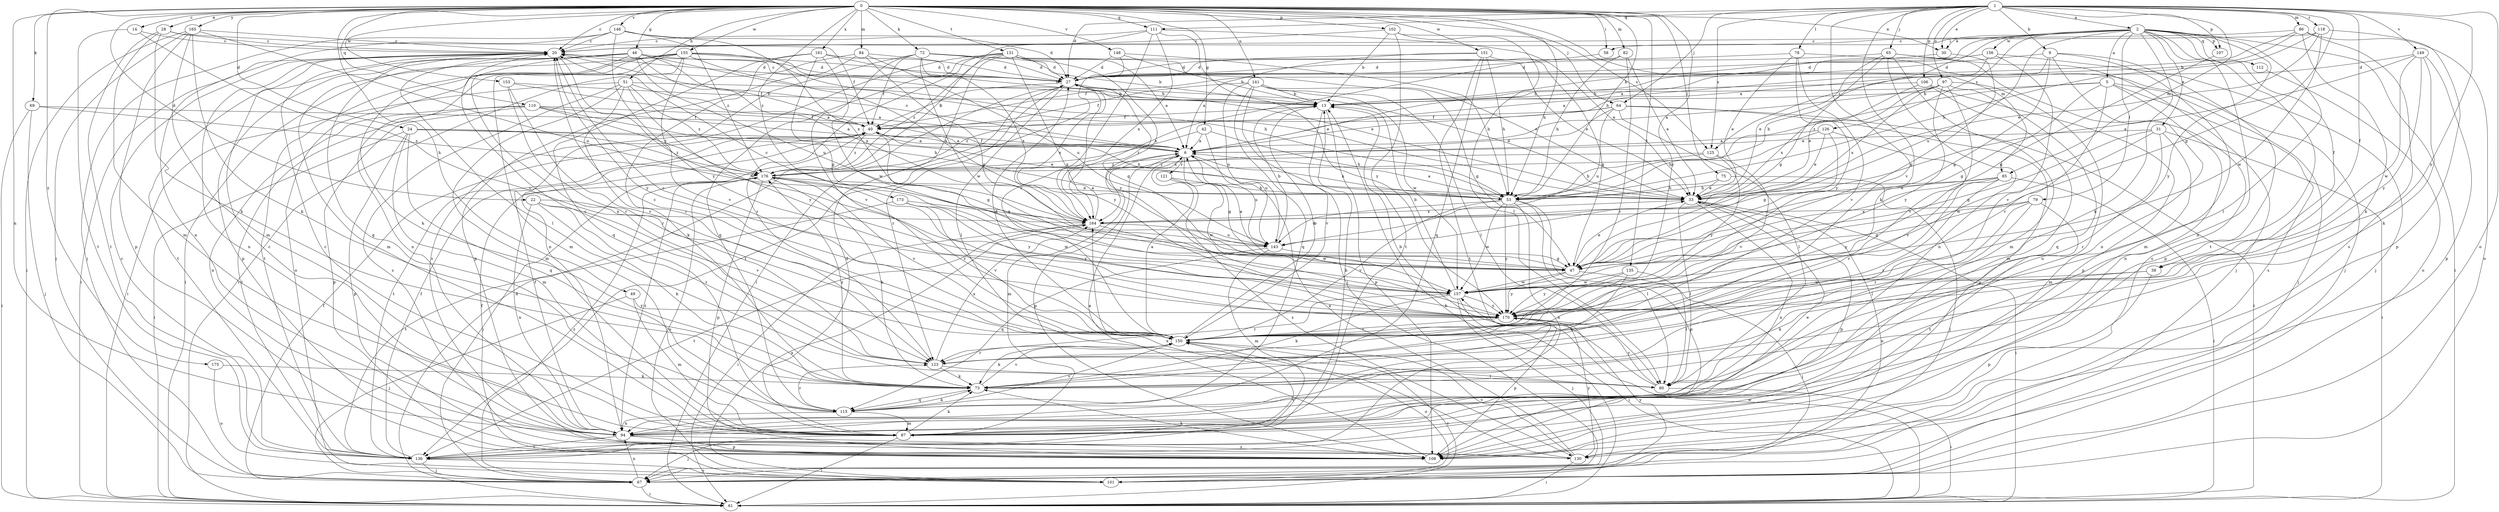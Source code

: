 strict digraph  {
0;
1;
2;
5;
6;
9;
13;
14;
20;
22;
24;
27;
28;
30;
31;
33;
38;
40;
42;
46;
47;
49;
51;
53;
58;
61;
64;
65;
67;
69;
72;
73;
75;
78;
79;
80;
82;
84;
85;
86;
87;
94;
97;
101;
102;
106;
107;
108;
110;
111;
112;
115;
118;
121;
123;
125;
126;
130;
131;
135;
136;
141;
143;
146;
148;
149;
150;
151;
153;
155;
156;
157;
161;
164;
165;
170;
173;
175;
176;
0 -> 14  [label=c];
0 -> 20  [label=c];
0 -> 22  [label=d];
0 -> 24  [label=d];
0 -> 28  [label=e];
0 -> 30  [label=e];
0 -> 42  [label=g];
0 -> 46  [label=g];
0 -> 49  [label=h];
0 -> 51  [label=h];
0 -> 53  [label=h];
0 -> 58  [label=i];
0 -> 64  [label=j];
0 -> 69  [label=k];
0 -> 72  [label=k];
0 -> 75  [label=l];
0 -> 82  [label=m];
0 -> 84  [label=m];
0 -> 85  [label=m];
0 -> 94  [label=n];
0 -> 102  [label=p];
0 -> 110  [label=q];
0 -> 111  [label=q];
0 -> 125  [label=s];
0 -> 131  [label=t];
0 -> 135  [label=t];
0 -> 141  [label=u];
0 -> 146  [label=v];
0 -> 148  [label=v];
0 -> 151  [label=w];
0 -> 153  [label=w];
0 -> 155  [label=w];
0 -> 161  [label=x];
0 -> 165  [label=y];
0 -> 170  [label=y];
0 -> 173  [label=z];
0 -> 175  [label=z];
1 -> 2  [label=a];
1 -> 9  [label=b];
1 -> 27  [label=d];
1 -> 30  [label=e];
1 -> 38  [label=f];
1 -> 47  [label=g];
1 -> 64  [label=j];
1 -> 65  [label=j];
1 -> 73  [label=k];
1 -> 78  [label=l];
1 -> 85  [label=m];
1 -> 86  [label=m];
1 -> 97  [label=o];
1 -> 101  [label=o];
1 -> 106  [label=p];
1 -> 107  [label=p];
1 -> 111  [label=q];
1 -> 118  [label=r];
1 -> 125  [label=s];
1 -> 149  [label=v];
1 -> 150  [label=v];
1 -> 170  [label=y];
2 -> 5  [label=a];
2 -> 6  [label=a];
2 -> 30  [label=e];
2 -> 31  [label=e];
2 -> 38  [label=f];
2 -> 58  [label=i];
2 -> 61  [label=i];
2 -> 73  [label=k];
2 -> 79  [label=l];
2 -> 80  [label=l];
2 -> 94  [label=n];
2 -> 107  [label=p];
2 -> 112  [label=q];
2 -> 125  [label=s];
2 -> 126  [label=s];
2 -> 136  [label=t];
2 -> 143  [label=u];
2 -> 156  [label=w];
2 -> 170  [label=y];
5 -> 13  [label=b];
5 -> 47  [label=g];
5 -> 67  [label=j];
5 -> 94  [label=n];
5 -> 130  [label=s];
5 -> 150  [label=v];
5 -> 176  [label=z];
6 -> 20  [label=c];
6 -> 40  [label=f];
6 -> 47  [label=g];
6 -> 53  [label=h];
6 -> 87  [label=m];
6 -> 108  [label=p];
6 -> 121  [label=r];
6 -> 143  [label=u];
6 -> 176  [label=z];
9 -> 6  [label=a];
9 -> 27  [label=d];
9 -> 47  [label=g];
9 -> 87  [label=m];
9 -> 94  [label=n];
9 -> 108  [label=p];
13 -> 40  [label=f];
13 -> 108  [label=p];
13 -> 150  [label=v];
14 -> 20  [label=c];
14 -> 136  [label=t];
14 -> 150  [label=v];
20 -> 27  [label=d];
20 -> 61  [label=i];
20 -> 80  [label=l];
20 -> 94  [label=n];
20 -> 115  [label=q];
20 -> 157  [label=w];
20 -> 170  [label=y];
22 -> 73  [label=k];
22 -> 94  [label=n];
22 -> 123  [label=r];
22 -> 150  [label=v];
22 -> 164  [label=x];
24 -> 6  [label=a];
24 -> 33  [label=e];
24 -> 61  [label=i];
24 -> 87  [label=m];
24 -> 108  [label=p];
24 -> 115  [label=q];
24 -> 176  [label=z];
27 -> 13  [label=b];
27 -> 20  [label=c];
27 -> 40  [label=f];
27 -> 47  [label=g];
27 -> 80  [label=l];
27 -> 123  [label=r];
27 -> 164  [label=x];
27 -> 170  [label=y];
28 -> 20  [label=c];
28 -> 40  [label=f];
28 -> 73  [label=k];
28 -> 87  [label=m];
28 -> 136  [label=t];
30 -> 13  [label=b];
30 -> 47  [label=g];
31 -> 6  [label=a];
31 -> 47  [label=g];
31 -> 61  [label=i];
31 -> 87  [label=m];
31 -> 123  [label=r];
31 -> 157  [label=w];
33 -> 27  [label=d];
33 -> 61  [label=i];
33 -> 80  [label=l];
33 -> 94  [label=n];
33 -> 101  [label=o];
33 -> 108  [label=p];
33 -> 164  [label=x];
38 -> 73  [label=k];
38 -> 108  [label=p];
38 -> 157  [label=w];
40 -> 6  [label=a];
40 -> 47  [label=g];
40 -> 53  [label=h];
40 -> 136  [label=t];
40 -> 176  [label=z];
42 -> 6  [label=a];
42 -> 53  [label=h];
42 -> 143  [label=u];
42 -> 176  [label=z];
46 -> 27  [label=d];
46 -> 33  [label=e];
46 -> 40  [label=f];
46 -> 73  [label=k];
46 -> 87  [label=m];
46 -> 108  [label=p];
46 -> 123  [label=r];
46 -> 136  [label=t];
46 -> 143  [label=u];
46 -> 164  [label=x];
47 -> 6  [label=a];
47 -> 33  [label=e];
47 -> 67  [label=j];
47 -> 157  [label=w];
47 -> 170  [label=y];
49 -> 67  [label=j];
49 -> 87  [label=m];
49 -> 170  [label=y];
51 -> 6  [label=a];
51 -> 13  [label=b];
51 -> 61  [label=i];
51 -> 73  [label=k];
51 -> 87  [label=m];
51 -> 130  [label=s];
51 -> 170  [label=y];
51 -> 176  [label=z];
53 -> 6  [label=a];
53 -> 80  [label=l];
53 -> 94  [label=n];
53 -> 108  [label=p];
53 -> 143  [label=u];
53 -> 150  [label=v];
53 -> 157  [label=w];
53 -> 170  [label=y];
58 -> 164  [label=x];
61 -> 13  [label=b];
61 -> 27  [label=d];
61 -> 150  [label=v];
61 -> 157  [label=w];
64 -> 40  [label=f];
64 -> 61  [label=i];
64 -> 80  [label=l];
64 -> 108  [label=p];
64 -> 143  [label=u];
64 -> 164  [label=x];
64 -> 176  [label=z];
65 -> 27  [label=d];
65 -> 33  [label=e];
65 -> 47  [label=g];
65 -> 67  [label=j];
65 -> 87  [label=m];
65 -> 94  [label=n];
65 -> 130  [label=s];
67 -> 40  [label=f];
67 -> 61  [label=i];
67 -> 94  [label=n];
67 -> 176  [label=z];
69 -> 40  [label=f];
69 -> 61  [label=i];
69 -> 67  [label=j];
69 -> 176  [label=z];
72 -> 13  [label=b];
72 -> 27  [label=d];
72 -> 33  [label=e];
72 -> 40  [label=f];
72 -> 130  [label=s];
72 -> 150  [label=v];
72 -> 157  [label=w];
72 -> 164  [label=x];
73 -> 115  [label=q];
73 -> 150  [label=v];
73 -> 176  [label=z];
75 -> 33  [label=e];
75 -> 53  [label=h];
75 -> 67  [label=j];
78 -> 27  [label=d];
78 -> 33  [label=e];
78 -> 67  [label=j];
78 -> 150  [label=v];
78 -> 170  [label=y];
79 -> 47  [label=g];
79 -> 80  [label=l];
79 -> 123  [label=r];
79 -> 136  [label=t];
79 -> 164  [label=x];
80 -> 13  [label=b];
80 -> 61  [label=i];
80 -> 170  [label=y];
82 -> 27  [label=d];
82 -> 33  [label=e];
82 -> 53  [label=h];
82 -> 123  [label=r];
84 -> 27  [label=d];
84 -> 47  [label=g];
84 -> 61  [label=i];
84 -> 108  [label=p];
84 -> 143  [label=u];
85 -> 33  [label=e];
85 -> 53  [label=h];
85 -> 61  [label=i];
85 -> 123  [label=r];
85 -> 150  [label=v];
85 -> 170  [label=y];
86 -> 6  [label=a];
86 -> 13  [label=b];
86 -> 20  [label=c];
86 -> 73  [label=k];
86 -> 101  [label=o];
86 -> 130  [label=s];
87 -> 13  [label=b];
87 -> 20  [label=c];
87 -> 27  [label=d];
87 -> 33  [label=e];
87 -> 61  [label=i];
87 -> 67  [label=j];
87 -> 73  [label=k];
94 -> 20  [label=c];
94 -> 40  [label=f];
94 -> 108  [label=p];
94 -> 130  [label=s];
94 -> 136  [label=t];
94 -> 176  [label=z];
97 -> 6  [label=a];
97 -> 13  [label=b];
97 -> 33  [label=e];
97 -> 94  [label=n];
97 -> 115  [label=q];
97 -> 150  [label=v];
97 -> 164  [label=x];
97 -> 170  [label=y];
101 -> 40  [label=f];
101 -> 164  [label=x];
101 -> 170  [label=y];
102 -> 13  [label=b];
102 -> 20  [label=c];
102 -> 53  [label=h];
102 -> 80  [label=l];
102 -> 136  [label=t];
106 -> 13  [label=b];
106 -> 87  [label=m];
106 -> 108  [label=p];
106 -> 164  [label=x];
107 -> 47  [label=g];
108 -> 6  [label=a];
108 -> 73  [label=k];
110 -> 6  [label=a];
110 -> 40  [label=f];
110 -> 53  [label=h];
110 -> 94  [label=n];
110 -> 108  [label=p];
110 -> 136  [label=t];
110 -> 176  [label=z];
111 -> 20  [label=c];
111 -> 33  [label=e];
111 -> 150  [label=v];
111 -> 164  [label=x];
111 -> 170  [label=y];
111 -> 176  [label=z];
112 -> 101  [label=o];
115 -> 73  [label=k];
115 -> 87  [label=m];
115 -> 94  [label=n];
115 -> 123  [label=r];
115 -> 150  [label=v];
118 -> 20  [label=c];
118 -> 33  [label=e];
118 -> 53  [label=h];
118 -> 108  [label=p];
118 -> 157  [label=w];
121 -> 53  [label=h];
121 -> 130  [label=s];
121 -> 157  [label=w];
123 -> 20  [label=c];
123 -> 73  [label=k];
123 -> 80  [label=l];
123 -> 164  [label=x];
125 -> 53  [label=h];
125 -> 150  [label=v];
125 -> 170  [label=y];
125 -> 176  [label=z];
126 -> 6  [label=a];
126 -> 33  [label=e];
126 -> 47  [label=g];
126 -> 53  [label=h];
126 -> 150  [label=v];
130 -> 6  [label=a];
130 -> 61  [label=i];
130 -> 150  [label=v];
130 -> 164  [label=x];
130 -> 170  [label=y];
131 -> 6  [label=a];
131 -> 27  [label=d];
131 -> 33  [label=e];
131 -> 47  [label=g];
131 -> 61  [label=i];
131 -> 94  [label=n];
131 -> 115  [label=q];
131 -> 123  [label=r];
131 -> 170  [label=y];
131 -> 176  [label=z];
135 -> 73  [label=k];
135 -> 80  [label=l];
135 -> 157  [label=w];
135 -> 170  [label=y];
136 -> 20  [label=c];
136 -> 40  [label=f];
136 -> 67  [label=j];
136 -> 101  [label=o];
136 -> 150  [label=v];
141 -> 13  [label=b];
141 -> 40  [label=f];
141 -> 47  [label=g];
141 -> 67  [label=j];
141 -> 80  [label=l];
141 -> 115  [label=q];
141 -> 143  [label=u];
141 -> 157  [label=w];
143 -> 13  [label=b];
143 -> 20  [label=c];
143 -> 47  [label=g];
143 -> 87  [label=m];
143 -> 115  [label=q];
146 -> 20  [label=c];
146 -> 27  [label=d];
146 -> 67  [label=j];
146 -> 94  [label=n];
146 -> 164  [label=x];
146 -> 170  [label=y];
146 -> 176  [label=z];
148 -> 13  [label=b];
148 -> 27  [label=d];
148 -> 53  [label=h];
148 -> 136  [label=t];
149 -> 27  [label=d];
149 -> 33  [label=e];
149 -> 73  [label=k];
149 -> 108  [label=p];
149 -> 157  [label=w];
149 -> 170  [label=y];
150 -> 6  [label=a];
150 -> 13  [label=b];
150 -> 20  [label=c];
150 -> 27  [label=d];
150 -> 73  [label=k];
150 -> 101  [label=o];
150 -> 123  [label=r];
150 -> 176  [label=z];
151 -> 6  [label=a];
151 -> 27  [label=d];
151 -> 47  [label=g];
151 -> 53  [label=h];
151 -> 115  [label=q];
151 -> 136  [label=t];
153 -> 6  [label=a];
153 -> 13  [label=b];
153 -> 123  [label=r];
153 -> 150  [label=v];
155 -> 27  [label=d];
155 -> 33  [label=e];
155 -> 53  [label=h];
155 -> 61  [label=i];
155 -> 87  [label=m];
155 -> 94  [label=n];
155 -> 101  [label=o];
155 -> 136  [label=t];
155 -> 150  [label=v];
155 -> 164  [label=x];
156 -> 27  [label=d];
156 -> 40  [label=f];
156 -> 53  [label=h];
156 -> 67  [label=j];
156 -> 150  [label=v];
157 -> 13  [label=b];
157 -> 61  [label=i];
157 -> 67  [label=j];
157 -> 73  [label=k];
157 -> 123  [label=r];
157 -> 170  [label=y];
161 -> 13  [label=b];
161 -> 27  [label=d];
161 -> 47  [label=g];
161 -> 115  [label=q];
161 -> 123  [label=r];
161 -> 157  [label=w];
164 -> 6  [label=a];
164 -> 61  [label=i];
164 -> 136  [label=t];
164 -> 143  [label=u];
164 -> 157  [label=w];
165 -> 20  [label=c];
165 -> 61  [label=i];
165 -> 67  [label=j];
165 -> 73  [label=k];
165 -> 87  [label=m];
165 -> 108  [label=p];
165 -> 143  [label=u];
170 -> 20  [label=c];
170 -> 108  [label=p];
170 -> 150  [label=v];
173 -> 136  [label=t];
173 -> 150  [label=v];
173 -> 157  [label=w];
173 -> 164  [label=x];
173 -> 170  [label=y];
175 -> 73  [label=k];
175 -> 101  [label=o];
176 -> 33  [label=e];
176 -> 67  [label=j];
176 -> 73  [label=k];
176 -> 101  [label=o];
176 -> 108  [label=p];
176 -> 150  [label=v];
176 -> 170  [label=y];
}
